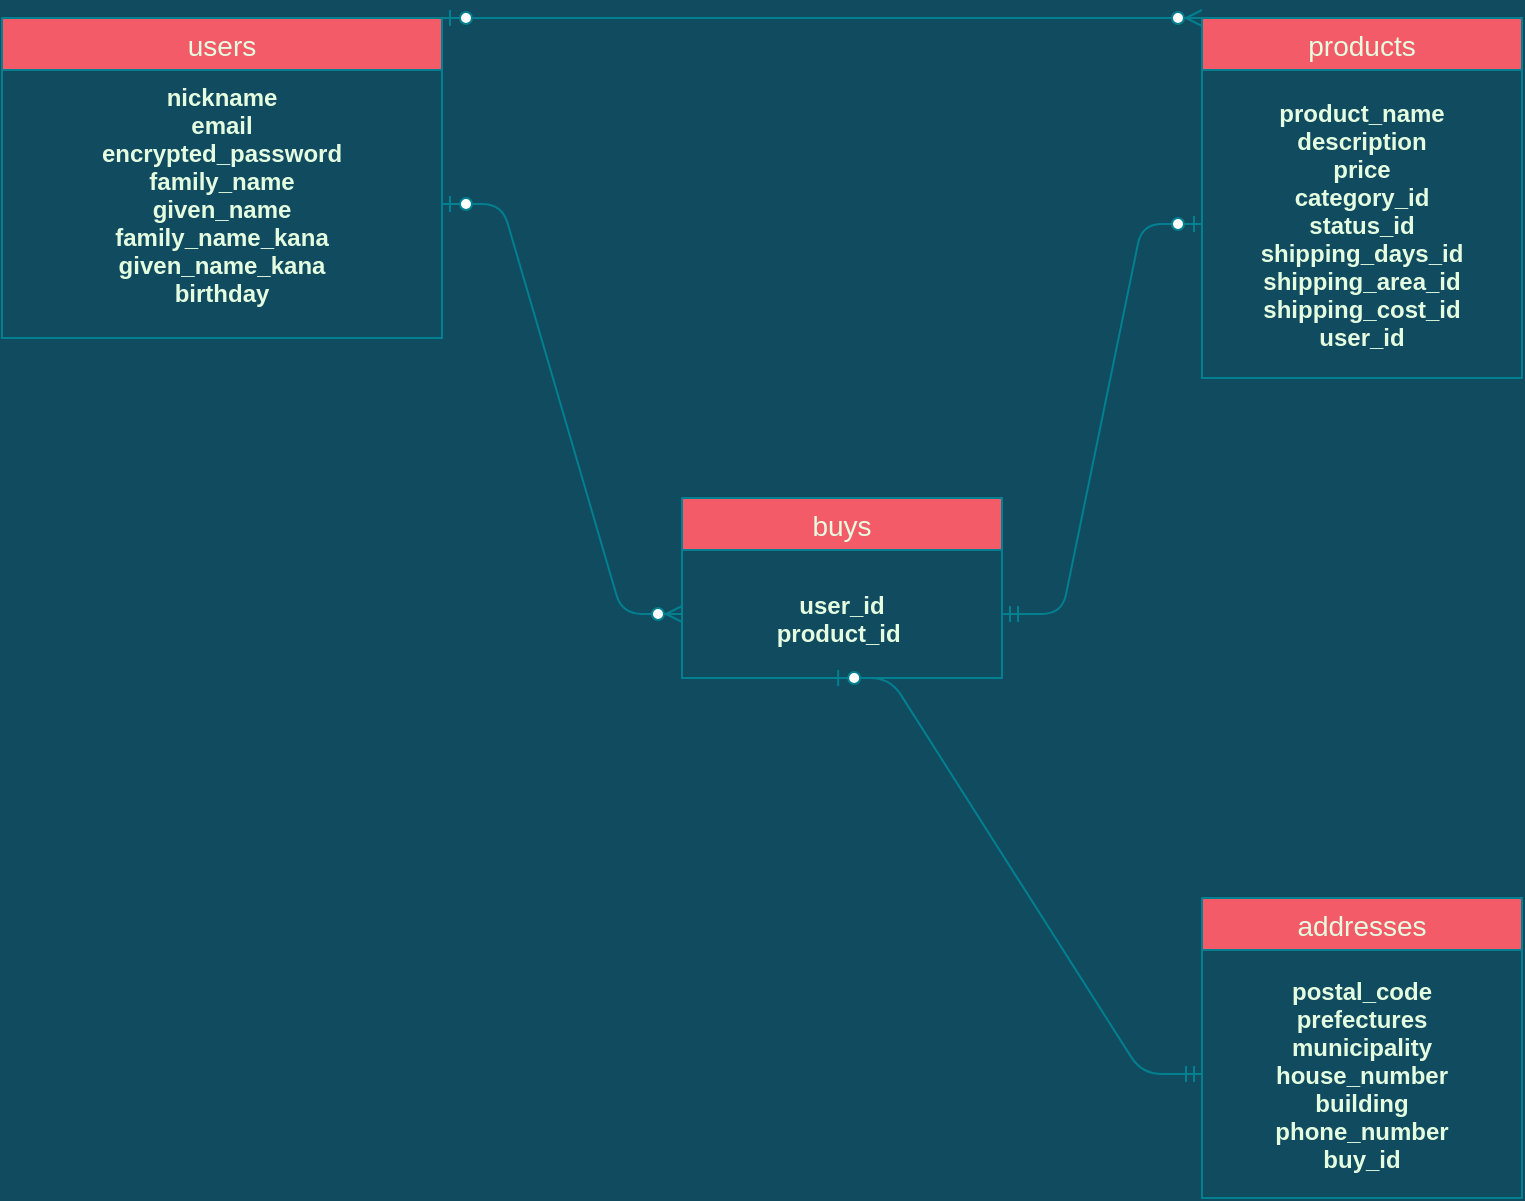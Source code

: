<mxfile version="14.2.4" type="embed">
    <diagram id="HjmOPgE66KG9zkVGvGhD" name="ページ1">
        <mxGraphModel dx="2592" dy="2029" grid="1" gridSize="10" guides="1" tooltips="1" connect="1" arrows="1" fold="1" page="1" pageScale="1" pageWidth="827" pageHeight="1169" background="#114B5F" math="0" shadow="0">
            <root>
                <mxCell id="0"/>
                <mxCell id="1" parent="0"/>
                <object label="users" first_name="" id="2">
                    <mxCell style="swimlane;fontStyle=0;childLayout=stackLayout;horizontal=1;startSize=26;horizontalStack=0;resizeParent=1;resizeParentMax=0;resizeLast=0;collapsible=1;marginBottom=0;align=center;fontSize=14;fillColor=#F45B69;strokeColor=#028090;fontColor=#E4FDE1;" parent="1" vertex="1">
                        <mxGeometry x="-800" y="-1110" width="220" height="160" as="geometry">
                            <mxRectangle x="-670" y="-1080" width="70" height="26" as="alternateBounds"/>
                        </mxGeometry>
                    </mxCell>
                </object>
                <mxCell id="22" value="nickname&#10;email&#10;encrypted_password&#10;family_name&#10;given_name&#10;family_name_kana&#10;given_name_kana&#10;birthday&#10;" style="text;strokeColor=none;fillColor=none;spacingLeft=4;spacingRight=4;overflow=hidden;rotatable=0;points=[[0,0.5],[1,0.5]];portConstraint=eastwest;fontSize=12;align=center;fontStyle=1;fontColor=#E4FDE1;spacingBottom=0;spacingTop=0;verticalAlign=top;" parent="2" vertex="1">
                    <mxGeometry y="26" width="220" height="134" as="geometry"/>
                </mxCell>
                <mxCell id="6" value="products" style="swimlane;fontStyle=0;childLayout=stackLayout;horizontal=1;startSize=26;horizontalStack=0;resizeParent=1;resizeParentMax=0;resizeLast=0;collapsible=1;marginBottom=0;align=center;fontSize=14;fillColor=#F45B69;strokeColor=#028090;fontColor=#E4FDE1;" parent="1" vertex="1">
                    <mxGeometry x="-200" y="-1110" width="160" height="180" as="geometry"/>
                </mxCell>
                <mxCell id="7" value="product_name&#10;description&#10;price&#10;category_id&#10;status_id&#10;shipping_days_id&#10;shipping_area_id&#10;shipping_cost_id&#10;user_id" style="text;spacingLeft=4;spacingRight=4;overflow=hidden;rotatable=0;points=[[0,0.5],[1,0.5]];portConstraint=eastwest;fontSize=12;align=center;fontStyle=1;verticalAlign=middle;spacingTop=0;spacingBottom=0;spacing=0;fontColor=#E4FDE1;labelBorderColor=none;" parent="6" vertex="1">
                    <mxGeometry y="26" width="160" height="154" as="geometry"/>
                </mxCell>
                <mxCell id="10" value="buys" style="swimlane;fontStyle=0;childLayout=stackLayout;horizontal=1;startSize=26;horizontalStack=0;resizeParent=1;resizeParentMax=0;resizeLast=0;collapsible=1;marginBottom=0;align=center;fontSize=14;fillColor=#F45B69;strokeColor=#028090;fontColor=#E4FDE1;" parent="1" vertex="1">
                    <mxGeometry x="-460" y="-870" width="160" height="90" as="geometry"/>
                </mxCell>
                <mxCell id="11" value="&#10;user_id&#10;product_id " style="text;strokeColor=none;fillColor=none;spacingLeft=4;spacingRight=4;overflow=hidden;rotatable=0;points=[[0,0.5],[1,0.5]];portConstraint=eastwest;fontSize=12;fontColor=#E4FDE1;align=center;fontStyle=1" parent="10" vertex="1">
                    <mxGeometry y="26" width="160" height="64" as="geometry"/>
                </mxCell>
                <mxCell id="14" value="addresses" style="swimlane;fontStyle=0;childLayout=stackLayout;horizontal=1;startSize=26;horizontalStack=0;resizeParent=1;resizeParentMax=0;resizeLast=0;collapsible=1;marginBottom=0;align=center;fontSize=14;fillColor=#F45B69;strokeColor=#028090;fontColor=#E4FDE1;" parent="1" vertex="1">
                    <mxGeometry x="-200" y="-670" width="160" height="150" as="geometry"/>
                </mxCell>
                <mxCell id="15" value="postal_code&#10;prefectures&#10;municipality&#10;house_number&#10;building&#10;phone_number&#10;buy_id" style="text;strokeColor=none;fillColor=none;spacingLeft=4;spacingRight=4;overflow=hidden;rotatable=0;points=[[0,0.5],[1,0.5]];portConstraint=eastwest;fontSize=12;fontColor=#E4FDE1;align=center;fontStyle=1;verticalAlign=middle;" parent="14" vertex="1">
                    <mxGeometry y="26" width="160" height="124" as="geometry"/>
                </mxCell>
                <mxCell id="24" value="" style="edgeStyle=entityRelationEdgeStyle;fontSize=25;html=1;endArrow=ERzeroToMany;startArrow=ERzeroToOne;strokeColor=#028090;fillColor=#F45B69;exitX=1;exitY=0;exitDx=0;exitDy=0;entryX=0;entryY=0;entryDx=0;entryDy=0;fontStyle=1;" parent="1" source="2" target="6" edge="1">
                    <mxGeometry width="100" height="100" relative="1" as="geometry">
                        <mxPoint x="-420" y="-945" as="sourcePoint"/>
                        <mxPoint x="-320" y="-1045" as="targetPoint"/>
                    </mxGeometry>
                </mxCell>
                <mxCell id="33" value="" style="edgeStyle=entityRelationEdgeStyle;fontSize=12;html=1;endArrow=ERzeroToMany;startArrow=ERzeroToOne;strokeColor=#028090;fillColor=#F45B69;entryX=0;entryY=0.5;entryDx=0;entryDy=0;exitX=1;exitY=0.5;exitDx=0;exitDy=0;" parent="1" source="22" target="11" edge="1">
                    <mxGeometry width="100" height="100" relative="1" as="geometry">
                        <mxPoint x="-690" y="-785" as="sourcePoint"/>
                        <mxPoint x="-590" y="-885" as="targetPoint"/>
                    </mxGeometry>
                </mxCell>
                <mxCell id="34" value="" style="edgeStyle=entityRelationEdgeStyle;fontSize=12;html=1;endArrow=ERzeroToOne;startArrow=ERmandOne;strokeColor=#028090;fillColor=#F45B69;entryX=0;entryY=0.5;entryDx=0;entryDy=0;exitX=1;exitY=0.5;exitDx=0;exitDy=0;" parent="1" source="11" target="7" edge="1">
                    <mxGeometry width="100" height="100" relative="1" as="geometry">
                        <mxPoint x="-560" y="-810" as="sourcePoint"/>
                        <mxPoint x="-460" y="-910" as="targetPoint"/>
                    </mxGeometry>
                </mxCell>
                <mxCell id="35" value="" style="edgeStyle=entityRelationEdgeStyle;fontSize=12;html=1;endArrow=ERzeroToOne;startArrow=ERmandOne;strokeColor=#028090;fillColor=#F45B69;entryX=0.463;entryY=1;entryDx=0;entryDy=0;entryPerimeter=0;exitX=0;exitY=0.5;exitDx=0;exitDy=0;" parent="1" source="15" target="11" edge="1">
                    <mxGeometry width="100" height="100" relative="1" as="geometry">
                        <mxPoint x="-560" y="-810" as="sourcePoint"/>
                        <mxPoint x="-460" y="-910" as="targetPoint"/>
                    </mxGeometry>
                </mxCell>
            </root>
        </mxGraphModel>
    </diagram>
</mxfile>